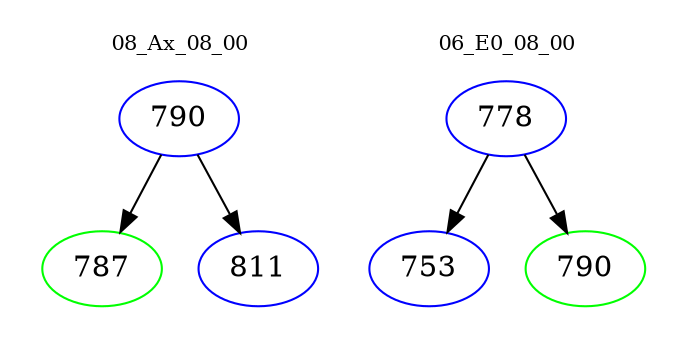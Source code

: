 digraph{
subgraph cluster_0 {
color = white
label = "08_Ax_08_00";
fontsize=10;
T0_790 [label="790", color="blue"]
T0_790 -> T0_787 [color="black"]
T0_787 [label="787", color="green"]
T0_790 -> T0_811 [color="black"]
T0_811 [label="811", color="blue"]
}
subgraph cluster_1 {
color = white
label = "06_E0_08_00";
fontsize=10;
T1_778 [label="778", color="blue"]
T1_778 -> T1_753 [color="black"]
T1_753 [label="753", color="blue"]
T1_778 -> T1_790 [color="black"]
T1_790 [label="790", color="green"]
}
}
